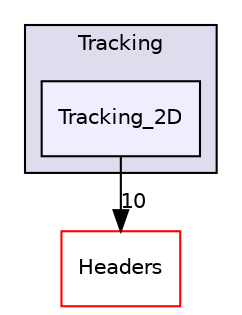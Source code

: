 digraph "Tracking_2D" {
  compound=true
  node [ fontsize="10", fontname="Helvetica"];
  edge [ labelfontsize="10", labelfontname="Helvetica"];
  subgraph clusterdir_0b44992dde1b04f86507dd6cf5a9f573 {
    graph [ bgcolor="#ddddee", pencolor="black", label="Tracking" fontname="Helvetica", fontsize="10", URL="dir_0b44992dde1b04f86507dd6cf5a9f573.html"]
  dir_257321a6e4aabb7049c05c8328cbe3cd [shape=box, label="Tracking_2D", style="filled", fillcolor="#eeeeff", pencolor="black", URL="dir_257321a6e4aabb7049c05c8328cbe3cd.html"];
  }
  dir_3ed09e8ce6640af79318ee4a8db1ede0 [shape=box label="Headers" fillcolor="white" style="filled" color="red" URL="dir_3ed09e8ce6640af79318ee4a8db1ede0.html"];
  dir_257321a6e4aabb7049c05c8328cbe3cd->dir_3ed09e8ce6640af79318ee4a8db1ede0 [headlabel="10", labeldistance=1.5 headhref="dir_000067_000008.html"];
}
